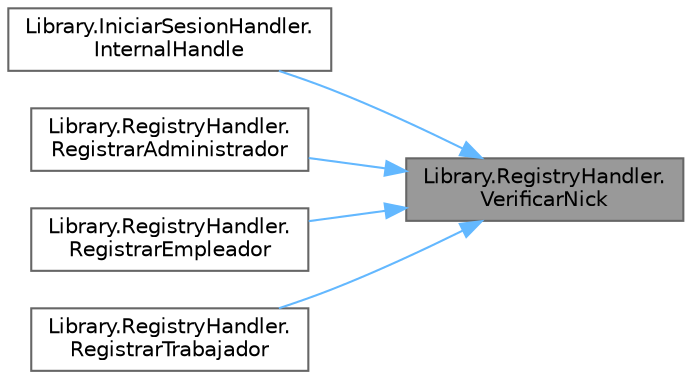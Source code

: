 digraph "Library.RegistryHandler.VerificarNick"
{
 // INTERACTIVE_SVG=YES
 // LATEX_PDF_SIZE
  bgcolor="transparent";
  edge [fontname=Helvetica,fontsize=10,labelfontname=Helvetica,labelfontsize=10];
  node [fontname=Helvetica,fontsize=10,shape=box,height=0.2,width=0.4];
  rankdir="RL";
  Node1 [label="Library.RegistryHandler.\lVerificarNick",height=0.2,width=0.4,color="gray40", fillcolor="grey60", style="filled", fontcolor="black",tooltip="Método para verificar el nickname de un Usuario."];
  Node1 -> Node2 [dir="back",color="steelblue1",style="solid"];
  Node2 [label="Library.IniciarSesionHandler.\lInternalHandle",height=0.2,width=0.4,color="grey40", fillcolor="white", style="filled",URL="$classLibrary_1_1IniciarSesionHandler.html#a566f96ad9b1d3b6b2fa9d0640d7e924e",tooltip="Procesamiento de los mensajes."];
  Node1 -> Node3 [dir="back",color="steelblue1",style="solid"];
  Node3 [label="Library.RegistryHandler.\lRegistrarAdministrador",height=0.2,width=0.4,color="grey40", fillcolor="white", style="filled",URL="$classLibrary_1_1RegistryHandler.html#a3a3c8dbcc470376d7f9082ed727e9cad",tooltip="Método para registrar un administrador."];
  Node1 -> Node4 [dir="back",color="steelblue1",style="solid"];
  Node4 [label="Library.RegistryHandler.\lRegistrarEmpleador",height=0.2,width=0.4,color="grey40", fillcolor="white", style="filled",URL="$classLibrary_1_1RegistryHandler.html#a9cea158f44e96feb3ee3b4cf8a2c166c",tooltip="Método para registrar un empleador."];
  Node1 -> Node5 [dir="back",color="steelblue1",style="solid"];
  Node5 [label="Library.RegistryHandler.\lRegistrarTrabajador",height=0.2,width=0.4,color="grey40", fillcolor="white", style="filled",URL="$classLibrary_1_1RegistryHandler.html#a0bf9704d7dc2ab9bf3cde59b66012d69",tooltip="Método para registrar un trabajador."];
}
